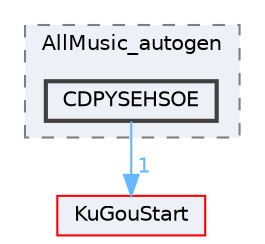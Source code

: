 digraph "CDPYSEHSOE"
{
 // LATEX_PDF_SIZE
  bgcolor="transparent";
  edge [fontname=Helvetica,fontsize=10,labelfontname=Helvetica,labelfontsize=10];
  node [fontname=Helvetica,fontsize=10,shape=box,height=0.2,width=0.4];
  compound=true
  subgraph clusterdir_6aec6aac046ce4dde93801aa2241294e {
    graph [ bgcolor="#edf0f7", pencolor="grey50", label="AllMusic_autogen", fontname=Helvetica,fontsize=10 style="filled,dashed", URL="dir_6aec6aac046ce4dde93801aa2241294e.html",tooltip=""]
  dir_76b6ee412534d4648405e05359b14d68 [label="CDPYSEHSOE", fillcolor="#edf0f7", color="grey25", style="filled,bold", URL="dir_76b6ee412534d4648405e05359b14d68.html",tooltip=""];
  }
  dir_e60601b218beddc6af0778ac41ea9cb2 [label="KuGouStart", fillcolor="#edf0f7", color="red", style="filled", URL="dir_e60601b218beddc6af0778ac41ea9cb2.html",tooltip=""];
  dir_76b6ee412534d4648405e05359b14d68->dir_e60601b218beddc6af0778ac41ea9cb2 [headlabel="1", labeldistance=1.5 headhref="dir_000044_000172.html" href="dir_000044_000172.html" color="steelblue1" fontcolor="steelblue1"];
}
